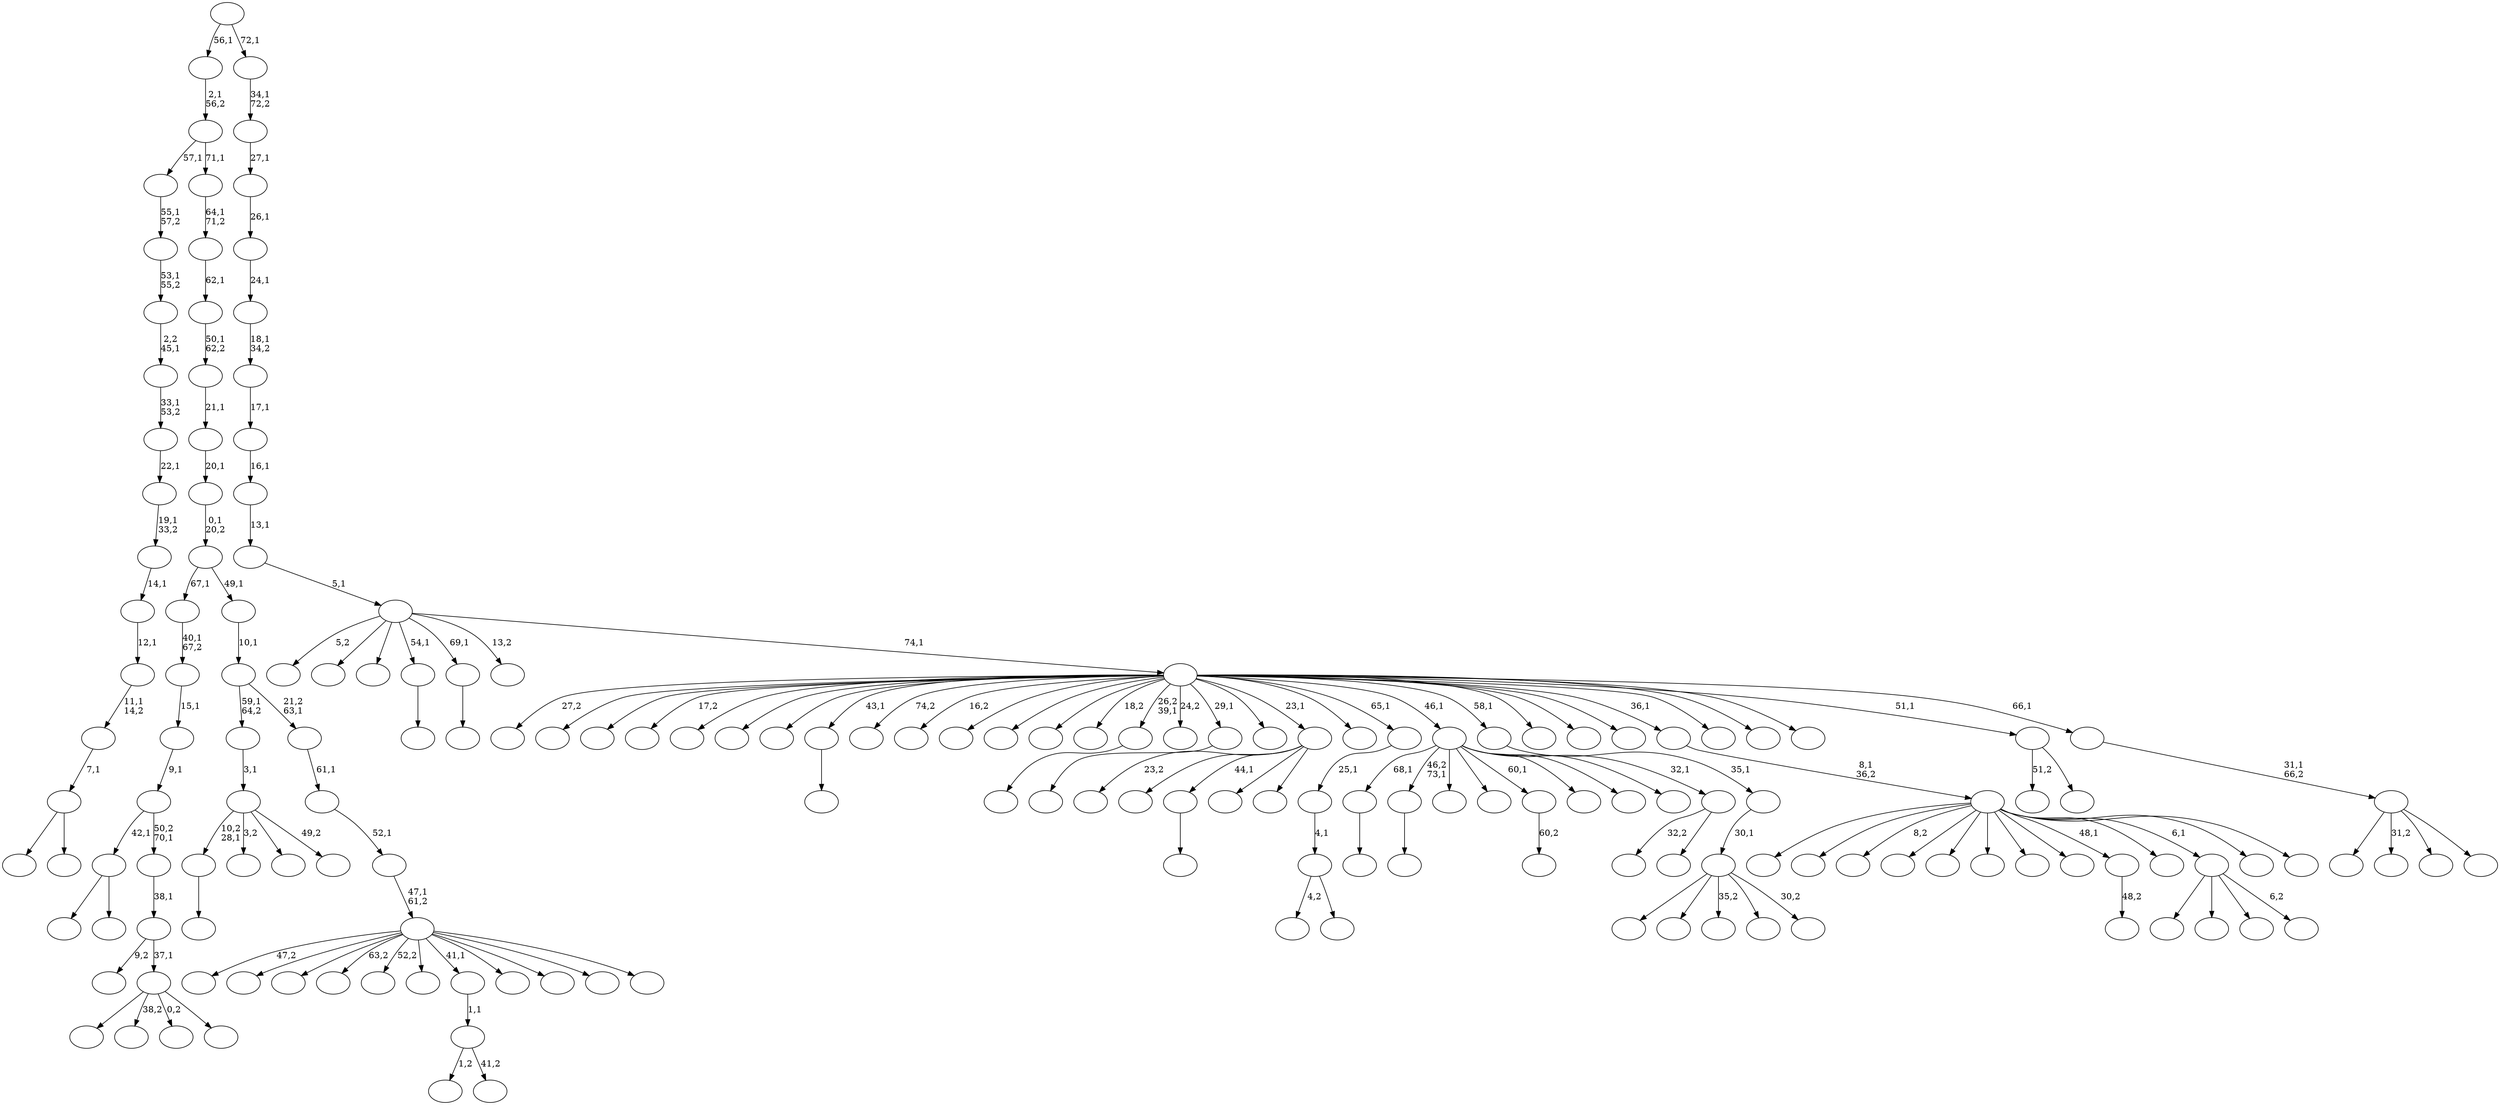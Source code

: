 digraph T {
	175 [label=""]
	174 [label=""]
	173 [label=""]
	172 [label=""]
	171 [label=""]
	170 [label=""]
	169 [label=""]
	168 [label=""]
	167 [label=""]
	166 [label=""]
	165 [label=""]
	164 [label=""]
	163 [label=""]
	162 [label=""]
	161 [label=""]
	160 [label=""]
	159 [label=""]
	158 [label=""]
	157 [label=""]
	156 [label=""]
	155 [label=""]
	154 [label=""]
	153 [label=""]
	152 [label=""]
	151 [label=""]
	150 [label=""]
	149 [label=""]
	148 [label=""]
	147 [label=""]
	146 [label=""]
	145 [label=""]
	144 [label=""]
	143 [label=""]
	142 [label=""]
	141 [label=""]
	140 [label=""]
	139 [label=""]
	138 [label=""]
	137 [label=""]
	136 [label=""]
	135 [label=""]
	134 [label=""]
	133 [label=""]
	132 [label=""]
	131 [label=""]
	130 [label=""]
	129 [label=""]
	128 [label=""]
	127 [label=""]
	126 [label=""]
	125 [label=""]
	124 [label=""]
	123 [label=""]
	122 [label=""]
	121 [label=""]
	120 [label=""]
	119 [label=""]
	118 [label=""]
	117 [label=""]
	116 [label=""]
	115 [label=""]
	114 [label=""]
	113 [label=""]
	112 [label=""]
	111 [label=""]
	110 [label=""]
	109 [label=""]
	108 [label=""]
	107 [label=""]
	106 [label=""]
	105 [label=""]
	104 [label=""]
	103 [label=""]
	102 [label=""]
	101 [label=""]
	100 [label=""]
	99 [label=""]
	98 [label=""]
	97 [label=""]
	96 [label=""]
	95 [label=""]
	94 [label=""]
	93 [label=""]
	92 [label=""]
	91 [label=""]
	90 [label=""]
	89 [label=""]
	88 [label=""]
	87 [label=""]
	86 [label=""]
	85 [label=""]
	84 [label=""]
	83 [label=""]
	82 [label=""]
	81 [label=""]
	80 [label=""]
	79 [label=""]
	78 [label=""]
	77 [label=""]
	76 [label=""]
	75 [label=""]
	74 [label=""]
	73 [label=""]
	72 [label=""]
	71 [label=""]
	70 [label=""]
	69 [label=""]
	68 [label=""]
	67 [label=""]
	66 [label=""]
	65 [label=""]
	64 [label=""]
	63 [label=""]
	62 [label=""]
	61 [label=""]
	60 [label=""]
	59 [label=""]
	58 [label=""]
	57 [label=""]
	56 [label=""]
	55 [label=""]
	54 [label=""]
	53 [label=""]
	52 [label=""]
	51 [label=""]
	50 [label=""]
	49 [label=""]
	48 [label=""]
	47 [label=""]
	46 [label=""]
	45 [label=""]
	44 [label=""]
	43 [label=""]
	42 [label=""]
	41 [label=""]
	40 [label=""]
	39 [label=""]
	38 [label=""]
	37 [label=""]
	36 [label=""]
	35 [label=""]
	34 [label=""]
	33 [label=""]
	32 [label=""]
	31 [label=""]
	30 [label=""]
	29 [label=""]
	28 [label=""]
	27 [label=""]
	26 [label=""]
	25 [label=""]
	24 [label=""]
	23 [label=""]
	22 [label=""]
	21 [label=""]
	20 [label=""]
	19 [label=""]
	18 [label=""]
	17 [label=""]
	16 [label=""]
	15 [label=""]
	14 [label=""]
	13 [label=""]
	12 [label=""]
	11 [label=""]
	10 [label=""]
	9 [label=""]
	8 [label=""]
	7 [label=""]
	6 [label=""]
	5 [label=""]
	4 [label=""]
	3 [label=""]
	2 [label=""]
	1 [label=""]
	0 [label=""]
	170 -> 171 [label=""]
	166 -> 175 [label=""]
	166 -> 167 [label=""]
	160 -> 161 [label=""]
	153 -> 154 [label=""]
	144 -> 145 [label=""]
	139 -> 168 [label=""]
	139 -> 140 [label=""]
	138 -> 139 [label="7,1"]
	137 -> 138 [label="11,1\n14,2"]
	136 -> 137 [label="12,1"]
	135 -> 136 [label="14,1"]
	134 -> 135 [label="19,1\n33,2"]
	133 -> 134 [label="22,1"]
	132 -> 133 [label="33,1\n53,2"]
	131 -> 132 [label="2,2\n45,1"]
	130 -> 131 [label="53,1\n55,2"]
	129 -> 130 [label="55,1\n57,2"]
	118 -> 119 [label=""]
	110 -> 111 [label=""]
	103 -> 104 [label=""]
	99 -> 100 [label="60,2"]
	97 -> 98 [label="48,2"]
	90 -> 91 [label=""]
	87 -> 88 [label=""]
	84 -> 127 [label="1,2"]
	84 -> 85 [label="41,2"]
	83 -> 84 [label="1,1"]
	78 -> 170 [label="10,2\n28,1"]
	78 -> 169 [label="3,2"]
	78 -> 102 [label=""]
	78 -> 79 [label="49,2"]
	77 -> 78 [label="3,1"]
	71 -> 124 [label=""]
	71 -> 80 [label=""]
	71 -> 73 [label=""]
	71 -> 72 [label="6,2"]
	69 -> 162 [label="23,2"]
	69 -> 114 [label=""]
	69 -> 90 [label="44,1"]
	69 -> 76 [label=""]
	69 -> 70 [label=""]
	65 -> 163 [label="4,2"]
	65 -> 66 [label=""]
	64 -> 65 [label="4,1"]
	63 -> 64 [label="25,1"]
	61 -> 125 [label="32,2"]
	61 -> 62 [label=""]
	60 -> 160 [label="68,1"]
	60 -> 144 [label="46,2\n73,1"]
	60 -> 116 [label=""]
	60 -> 108 [label=""]
	60 -> 99 [label="60,1"]
	60 -> 95 [label=""]
	60 -> 92 [label=""]
	60 -> 74 [label=""]
	60 -> 61 [label="32,1"]
	57 -> 174 [label=""]
	57 -> 128 [label=""]
	57 -> 115 [label="35,2"]
	57 -> 93 [label=""]
	57 -> 58 [label="30,2"]
	56 -> 57 [label="30,1"]
	55 -> 56 [label="35,1"]
	46 -> 122 [label=""]
	46 -> 94 [label="38,2"]
	46 -> 59 [label="0,2"]
	46 -> 47 [label=""]
	45 -> 165 [label="9,2"]
	45 -> 46 [label="37,1"]
	44 -> 45 [label="38,1"]
	43 -> 166 [label="42,1"]
	43 -> 44 [label="50,2\n70,1"]
	42 -> 43 [label="9,1"]
	41 -> 42 [label="15,1"]
	40 -> 41 [label="40,1\n67,2"]
	38 -> 149 [label="47,2"]
	38 -> 148 [label=""]
	38 -> 143 [label=""]
	38 -> 120 [label="63,2"]
	38 -> 89 [label="52,2"]
	38 -> 86 [label=""]
	38 -> 83 [label="41,1"]
	38 -> 81 [label=""]
	38 -> 52 [label=""]
	38 -> 50 [label=""]
	38 -> 39 [label=""]
	37 -> 38 [label="47,1\n61,2"]
	36 -> 37 [label="52,1"]
	35 -> 36 [label="61,1"]
	34 -> 77 [label="59,1\n64,2"]
	34 -> 35 [label="21,2\n63,1"]
	33 -> 34 [label="10,1"]
	32 -> 40 [label="67,1"]
	32 -> 33 [label="49,1"]
	31 -> 32 [label="0,1\n20,2"]
	30 -> 31 [label="20,1"]
	29 -> 30 [label="21,1"]
	28 -> 29 [label="50,1\n62,2"]
	27 -> 28 [label="62,1"]
	26 -> 27 [label="64,1\n71,2"]
	25 -> 129 [label="57,1"]
	25 -> 26 [label="71,1"]
	24 -> 25 [label="2,1\n56,2"]
	21 -> 156 [label=""]
	21 -> 150 [label=""]
	21 -> 146 [label="8,2"]
	21 -> 126 [label=""]
	21 -> 121 [label=""]
	21 -> 117 [label=""]
	21 -> 112 [label=""]
	21 -> 105 [label=""]
	21 -> 97 [label="48,1"]
	21 -> 75 [label=""]
	21 -> 71 [label="6,1"]
	21 -> 51 [label=""]
	21 -> 22 [label=""]
	20 -> 21 [label="8,1\n36,2"]
	15 -> 48 [label="51,2"]
	15 -> 16 [label=""]
	13 -> 113 [label=""]
	13 -> 67 [label="31,2"]
	13 -> 53 [label=""]
	13 -> 14 [label=""]
	12 -> 13 [label="31,1\n66,2"]
	11 -> 173 [label="27,2"]
	11 -> 172 [label=""]
	11 -> 164 [label=""]
	11 -> 159 [label="17,2"]
	11 -> 158 [label=""]
	11 -> 157 [label=""]
	11 -> 155 [label=""]
	11 -> 153 [label="43,1"]
	11 -> 147 [label="74,2"]
	11 -> 142 [label="16,2"]
	11 -> 123 [label=""]
	11 -> 109 [label=""]
	11 -> 107 [label=""]
	11 -> 106 [label="18,2"]
	11 -> 103 [label="26,2\n39,1"]
	11 -> 96 [label="24,2"]
	11 -> 87 [label="29,1"]
	11 -> 82 [label=""]
	11 -> 69 [label="23,1"]
	11 -> 68 [label=""]
	11 -> 63 [label="65,1"]
	11 -> 60 [label="46,1"]
	11 -> 55 [label="58,1"]
	11 -> 54 [label=""]
	11 -> 49 [label=""]
	11 -> 23 [label=""]
	11 -> 20 [label="36,1"]
	11 -> 19 [label=""]
	11 -> 18 [label=""]
	11 -> 17 [label=""]
	11 -> 15 [label="51,1"]
	11 -> 12 [label="66,1"]
	10 -> 152 [label="5,2"]
	10 -> 151 [label=""]
	10 -> 141 [label=""]
	10 -> 118 [label="54,1"]
	10 -> 110 [label="69,1"]
	10 -> 101 [label="13,2"]
	10 -> 11 [label="74,1"]
	9 -> 10 [label="5,1"]
	8 -> 9 [label="13,1"]
	7 -> 8 [label="16,1"]
	6 -> 7 [label="17,1"]
	5 -> 6 [label="18,1\n34,2"]
	4 -> 5 [label="24,1"]
	3 -> 4 [label="26,1"]
	2 -> 3 [label="27,1"]
	1 -> 2 [label="34,1\n72,2"]
	0 -> 24 [label="56,1"]
	0 -> 1 [label="72,1"]
}
